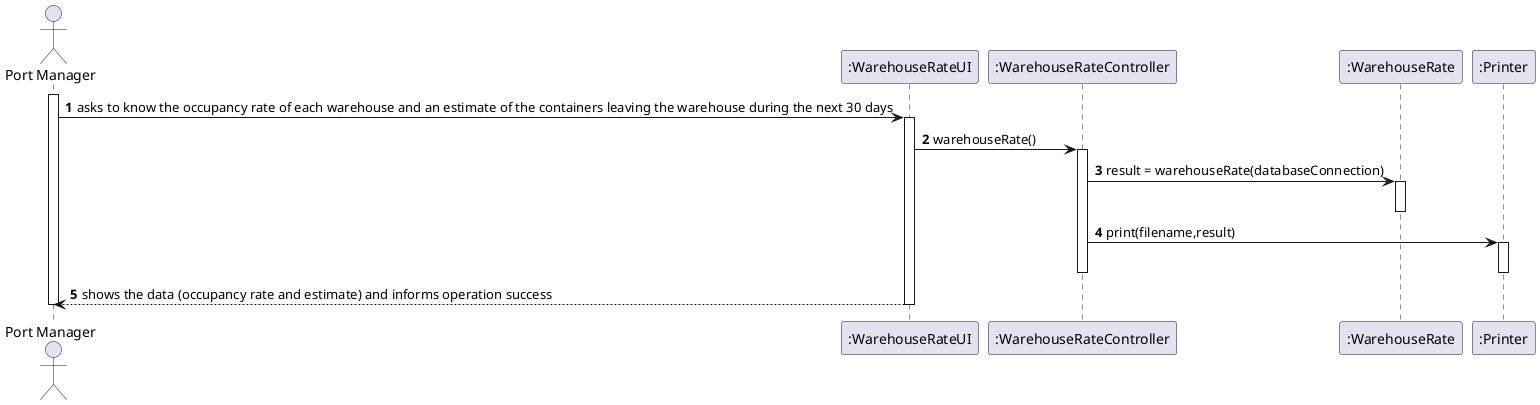 @startuml
'https://plantuml.com/sequence-diagram

autonumber
actor "Port Manager" as PM
participant ":WarehouseRateUI" as WRUI
participant ":WarehouseRateController" as WRC
participant ":WarehouseRate" as WR
participant ":Printer" as P

activate PM
PM -> WRUI:  asks to know the occupancy rate of each warehouse and an estimate of the containers leaving the warehouse during the next 30 days
activate WRUI
WRUI -> WRC : warehouseRate()
activate WRC
WRC -> WR : result = warehouseRate(databaseConnection)
activate WR
deactivate WR
WRC -> P : print(filename,result)
activate P
deactivate P
deactivate WRC
WRUI --> PM : shows the data (occupancy rate and estimate) and informs operation success
deactivate WRC
deactivate WRUI
deactivate PM
@enduml